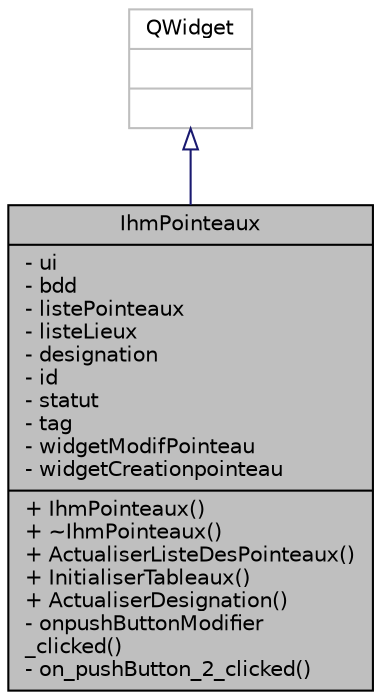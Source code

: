 digraph "IhmPointeaux"
{
  edge [fontname="Helvetica",fontsize="10",labelfontname="Helvetica",labelfontsize="10"];
  node [fontname="Helvetica",fontsize="10",shape=record];
  Node0 [label="{IhmPointeaux\n|- ui\l- bdd\l- listePointeaux\l- listeLieux\l- designation\l- id\l- statut\l- tag\l- widgetModifPointeau\l- widgetCreationpointeau\l|+ IhmPointeaux()\l+ ~IhmPointeaux()\l+ ActualiserListeDesPointeaux()\l+ InitialiserTableaux()\l+ ActualiserDesignation()\l- onpushButtonModifier\l_clicked()\l- on_pushButton_2_clicked()\l}",height=0.2,width=0.4,color="black", fillcolor="grey75", style="filled", fontcolor="black"];
  Node1 -> Node0 [dir="back",color="midnightblue",fontsize="10",style="solid",arrowtail="onormal",fontname="Helvetica"];
  Node1 [label="{QWidget\n||}",height=0.2,width=0.4,color="grey75", fillcolor="white", style="filled"];
}
